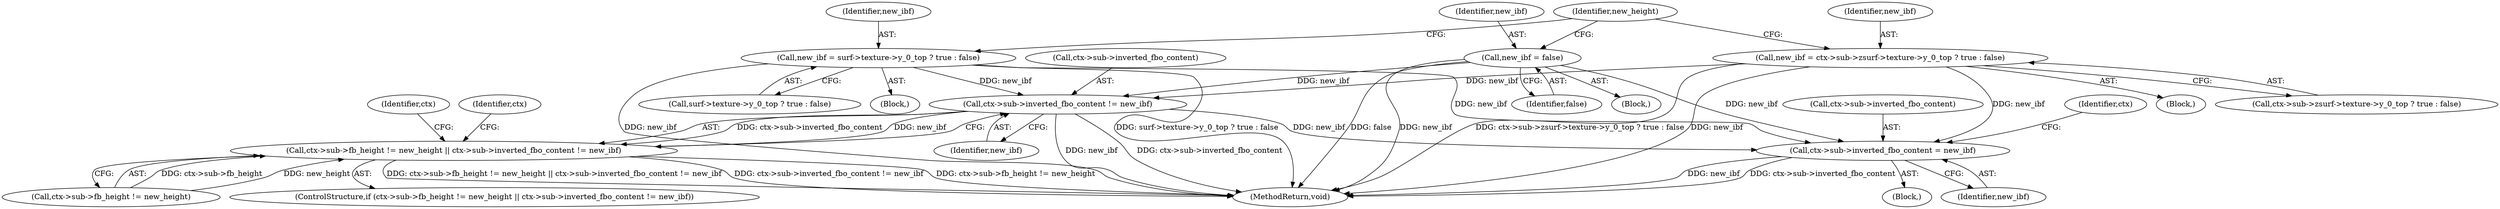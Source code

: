 digraph "0_virglrenderer_48f67f60967f963b698ec8df57ec6912a43d6282_0@pointer" {
"1000451" [label="(Call,ctx->sub->inverted_fbo_content != new_ibf)"];
"1000426" [label="(Call,new_ibf = surf->texture->y_0_top ? true : false)"];
"1000317" [label="(Call,new_ibf = false)"];
"1000351" [label="(Call,new_ibf = ctx->sub->zsurf->texture->y_0_top ? true : false)"];
"1000443" [label="(Call,ctx->sub->fb_height != new_height || ctx->sub->inverted_fbo_content != new_ibf)"];
"1000466" [label="(Call,ctx->sub->inverted_fbo_content = new_ibf)"];
"1000476" [label="(Identifier,ctx)"];
"1000492" [label="(Identifier,ctx)"];
"1000457" [label="(Identifier,new_ibf)"];
"1000438" [label="(Identifier,new_height)"];
"1000351" [label="(Call,new_ibf = ctx->sub->zsurf->texture->y_0_top ? true : false)"];
"1000443" [label="(Call,ctx->sub->fb_height != new_height || ctx->sub->inverted_fbo_content != new_ibf)"];
"1000318" [label="(Identifier,new_ibf)"];
"1000317" [label="(Call,new_ibf = false)"];
"1000428" [label="(Call,surf->texture->y_0_top ? true : false)"];
"1000319" [label="(Identifier,false)"];
"1000466" [label="(Call,ctx->sub->inverted_fbo_content = new_ibf)"];
"1000329" [label="(Block,)"];
"1000444" [label="(Call,ctx->sub->fb_height != new_height)"];
"1000452" [label="(Call,ctx->sub->inverted_fbo_content)"];
"1000462" [label="(Identifier,ctx)"];
"1000451" [label="(Call,ctx->sub->inverted_fbo_content != new_ibf)"];
"1000366" [label="(Block,)"];
"1000353" [label="(Call,ctx->sub->zsurf->texture->y_0_top ? true : false)"];
"1000472" [label="(Identifier,new_ibf)"];
"1000427" [label="(Identifier,new_ibf)"];
"1000458" [label="(Block,)"];
"1000426" [label="(Call,new_ibf = surf->texture->y_0_top ? true : false)"];
"1000467" [label="(Call,ctx->sub->inverted_fbo_content)"];
"1000313" [label="(Block,)"];
"1000442" [label="(ControlStructure,if (ctx->sub->fb_height != new_height || ctx->sub->inverted_fbo_content != new_ibf))"];
"1000530" [label="(MethodReturn,void)"];
"1000352" [label="(Identifier,new_ibf)"];
"1000451" -> "1000443"  [label="AST: "];
"1000451" -> "1000457"  [label="CFG: "];
"1000452" -> "1000451"  [label="AST: "];
"1000457" -> "1000451"  [label="AST: "];
"1000443" -> "1000451"  [label="CFG: "];
"1000451" -> "1000530"  [label="DDG: new_ibf"];
"1000451" -> "1000530"  [label="DDG: ctx->sub->inverted_fbo_content"];
"1000451" -> "1000443"  [label="DDG: ctx->sub->inverted_fbo_content"];
"1000451" -> "1000443"  [label="DDG: new_ibf"];
"1000426" -> "1000451"  [label="DDG: new_ibf"];
"1000317" -> "1000451"  [label="DDG: new_ibf"];
"1000351" -> "1000451"  [label="DDG: new_ibf"];
"1000451" -> "1000466"  [label="DDG: new_ibf"];
"1000426" -> "1000366"  [label="AST: "];
"1000426" -> "1000428"  [label="CFG: "];
"1000427" -> "1000426"  [label="AST: "];
"1000428" -> "1000426"  [label="AST: "];
"1000438" -> "1000426"  [label="CFG: "];
"1000426" -> "1000530"  [label="DDG: surf->texture->y_0_top ? true : false"];
"1000426" -> "1000530"  [label="DDG: new_ibf"];
"1000426" -> "1000466"  [label="DDG: new_ibf"];
"1000317" -> "1000313"  [label="AST: "];
"1000317" -> "1000319"  [label="CFG: "];
"1000318" -> "1000317"  [label="AST: "];
"1000319" -> "1000317"  [label="AST: "];
"1000438" -> "1000317"  [label="CFG: "];
"1000317" -> "1000530"  [label="DDG: new_ibf"];
"1000317" -> "1000530"  [label="DDG: false"];
"1000317" -> "1000466"  [label="DDG: new_ibf"];
"1000351" -> "1000329"  [label="AST: "];
"1000351" -> "1000353"  [label="CFG: "];
"1000352" -> "1000351"  [label="AST: "];
"1000353" -> "1000351"  [label="AST: "];
"1000438" -> "1000351"  [label="CFG: "];
"1000351" -> "1000530"  [label="DDG: ctx->sub->zsurf->texture->y_0_top ? true : false"];
"1000351" -> "1000530"  [label="DDG: new_ibf"];
"1000351" -> "1000466"  [label="DDG: new_ibf"];
"1000443" -> "1000442"  [label="AST: "];
"1000443" -> "1000444"  [label="CFG: "];
"1000444" -> "1000443"  [label="AST: "];
"1000462" -> "1000443"  [label="CFG: "];
"1000492" -> "1000443"  [label="CFG: "];
"1000443" -> "1000530"  [label="DDG: ctx->sub->fb_height != new_height || ctx->sub->inverted_fbo_content != new_ibf"];
"1000443" -> "1000530"  [label="DDG: ctx->sub->inverted_fbo_content != new_ibf"];
"1000443" -> "1000530"  [label="DDG: ctx->sub->fb_height != new_height"];
"1000444" -> "1000443"  [label="DDG: ctx->sub->fb_height"];
"1000444" -> "1000443"  [label="DDG: new_height"];
"1000466" -> "1000458"  [label="AST: "];
"1000466" -> "1000472"  [label="CFG: "];
"1000467" -> "1000466"  [label="AST: "];
"1000472" -> "1000466"  [label="AST: "];
"1000476" -> "1000466"  [label="CFG: "];
"1000466" -> "1000530"  [label="DDG: new_ibf"];
"1000466" -> "1000530"  [label="DDG: ctx->sub->inverted_fbo_content"];
}
